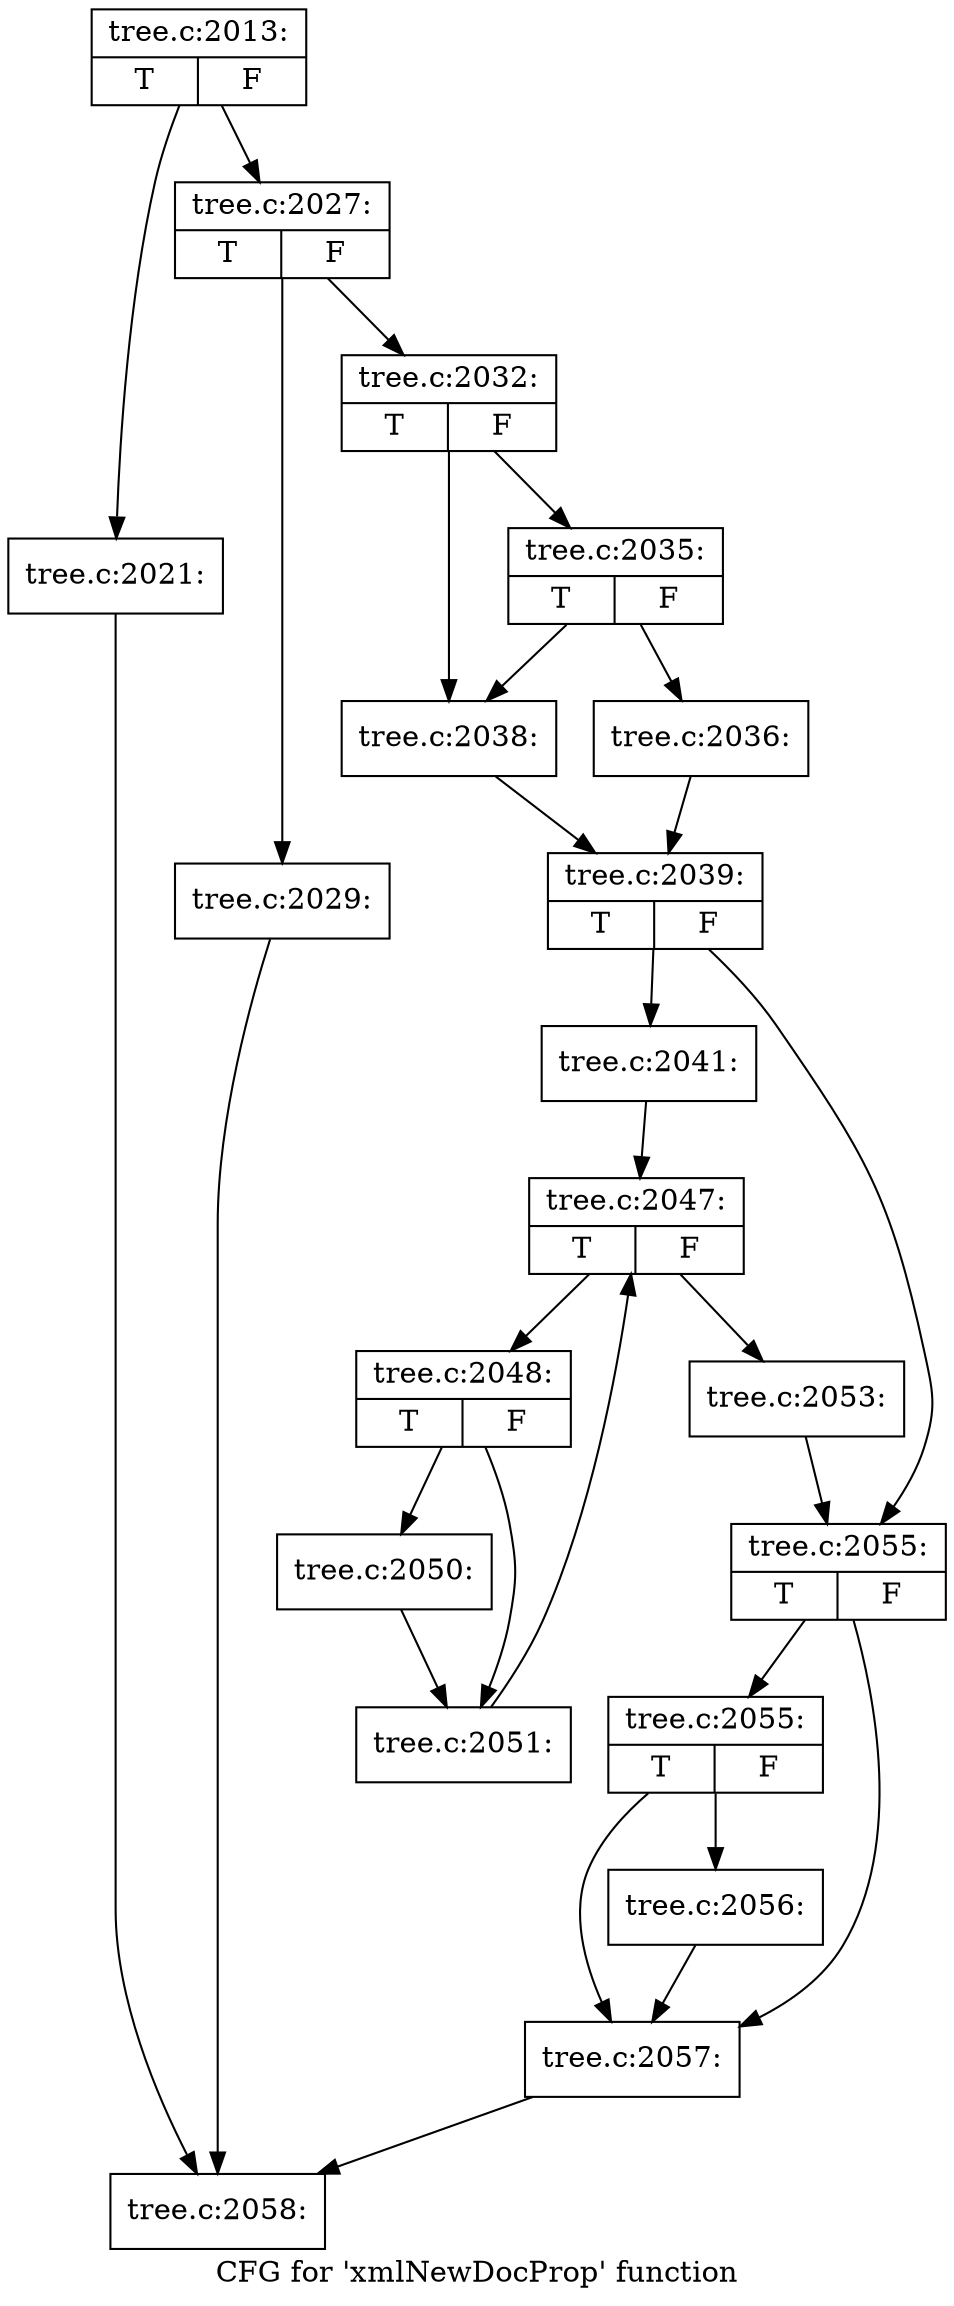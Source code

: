 digraph "CFG for 'xmlNewDocProp' function" {
	label="CFG for 'xmlNewDocProp' function";

	Node0x55ad0ba98510 [shape=record,label="{tree.c:2013:|{<s0>T|<s1>F}}"];
	Node0x55ad0ba98510 -> Node0x55ad0ba99780;
	Node0x55ad0ba98510 -> Node0x55ad0ba997d0;
	Node0x55ad0ba99780 [shape=record,label="{tree.c:2021:}"];
	Node0x55ad0ba99780 -> Node0x55ad0ba988e0;
	Node0x55ad0ba997d0 [shape=record,label="{tree.c:2027:|{<s0>T|<s1>F}}"];
	Node0x55ad0ba997d0 -> Node0x55ad0ba9a000;
	Node0x55ad0ba997d0 -> Node0x55ad0ba9a050;
	Node0x55ad0ba9a000 [shape=record,label="{tree.c:2029:}"];
	Node0x55ad0ba9a000 -> Node0x55ad0ba988e0;
	Node0x55ad0ba9a050 [shape=record,label="{tree.c:2032:|{<s0>T|<s1>F}}"];
	Node0x55ad0ba9a050 -> Node0x55ad0ba9ae80;
	Node0x55ad0ba9a050 -> Node0x55ad0ba9ae30;
	Node0x55ad0ba9ae80 [shape=record,label="{tree.c:2035:|{<s0>T|<s1>F}}"];
	Node0x55ad0ba9ae80 -> Node0x55ad0ba9ad90;
	Node0x55ad0ba9ae80 -> Node0x55ad0ba9ae30;
	Node0x55ad0ba9ad90 [shape=record,label="{tree.c:2036:}"];
	Node0x55ad0ba9ad90 -> Node0x55ad0ba9ade0;
	Node0x55ad0ba9ae30 [shape=record,label="{tree.c:2038:}"];
	Node0x55ad0ba9ae30 -> Node0x55ad0ba9ade0;
	Node0x55ad0ba9ade0 [shape=record,label="{tree.c:2039:|{<s0>T|<s1>F}}"];
	Node0x55ad0ba9ade0 -> Node0x55ad0ba9c520;
	Node0x55ad0ba9ade0 -> Node0x55ad0ba9c570;
	Node0x55ad0ba9c520 [shape=record,label="{tree.c:2041:}"];
	Node0x55ad0ba9c520 -> Node0x55ad0ba9d260;
	Node0x55ad0ba9d260 [shape=record,label="{tree.c:2047:|{<s0>T|<s1>F}}"];
	Node0x55ad0ba9d260 -> Node0x55ad0ba9d660;
	Node0x55ad0ba9d260 -> Node0x55ad0ba9d480;
	Node0x55ad0ba9d660 [shape=record,label="{tree.c:2048:|{<s0>T|<s1>F}}"];
	Node0x55ad0ba9d660 -> Node0x55ad0ba9da60;
	Node0x55ad0ba9d660 -> Node0x55ad0ba9dab0;
	Node0x55ad0ba9da60 [shape=record,label="{tree.c:2050:}"];
	Node0x55ad0ba9da60 -> Node0x55ad0ba9dab0;
	Node0x55ad0ba9dab0 [shape=record,label="{tree.c:2051:}"];
	Node0x55ad0ba9dab0 -> Node0x55ad0ba9d260;
	Node0x55ad0ba9d480 [shape=record,label="{tree.c:2053:}"];
	Node0x55ad0ba9d480 -> Node0x55ad0ba9c570;
	Node0x55ad0ba9c570 [shape=record,label="{tree.c:2055:|{<s0>T|<s1>F}}"];
	Node0x55ad0ba9c570 -> Node0x55ad0ba9e6c0;
	Node0x55ad0ba9c570 -> Node0x55ad0ba9e670;
	Node0x55ad0ba9e6c0 [shape=record,label="{tree.c:2055:|{<s0>T|<s1>F}}"];
	Node0x55ad0ba9e6c0 -> Node0x55ad0ba9e620;
	Node0x55ad0ba9e6c0 -> Node0x55ad0ba9e670;
	Node0x55ad0ba9e620 [shape=record,label="{tree.c:2056:}"];
	Node0x55ad0ba9e620 -> Node0x55ad0ba9e670;
	Node0x55ad0ba9e670 [shape=record,label="{tree.c:2057:}"];
	Node0x55ad0ba9e670 -> Node0x55ad0ba988e0;
	Node0x55ad0ba988e0 [shape=record,label="{tree.c:2058:}"];
}
